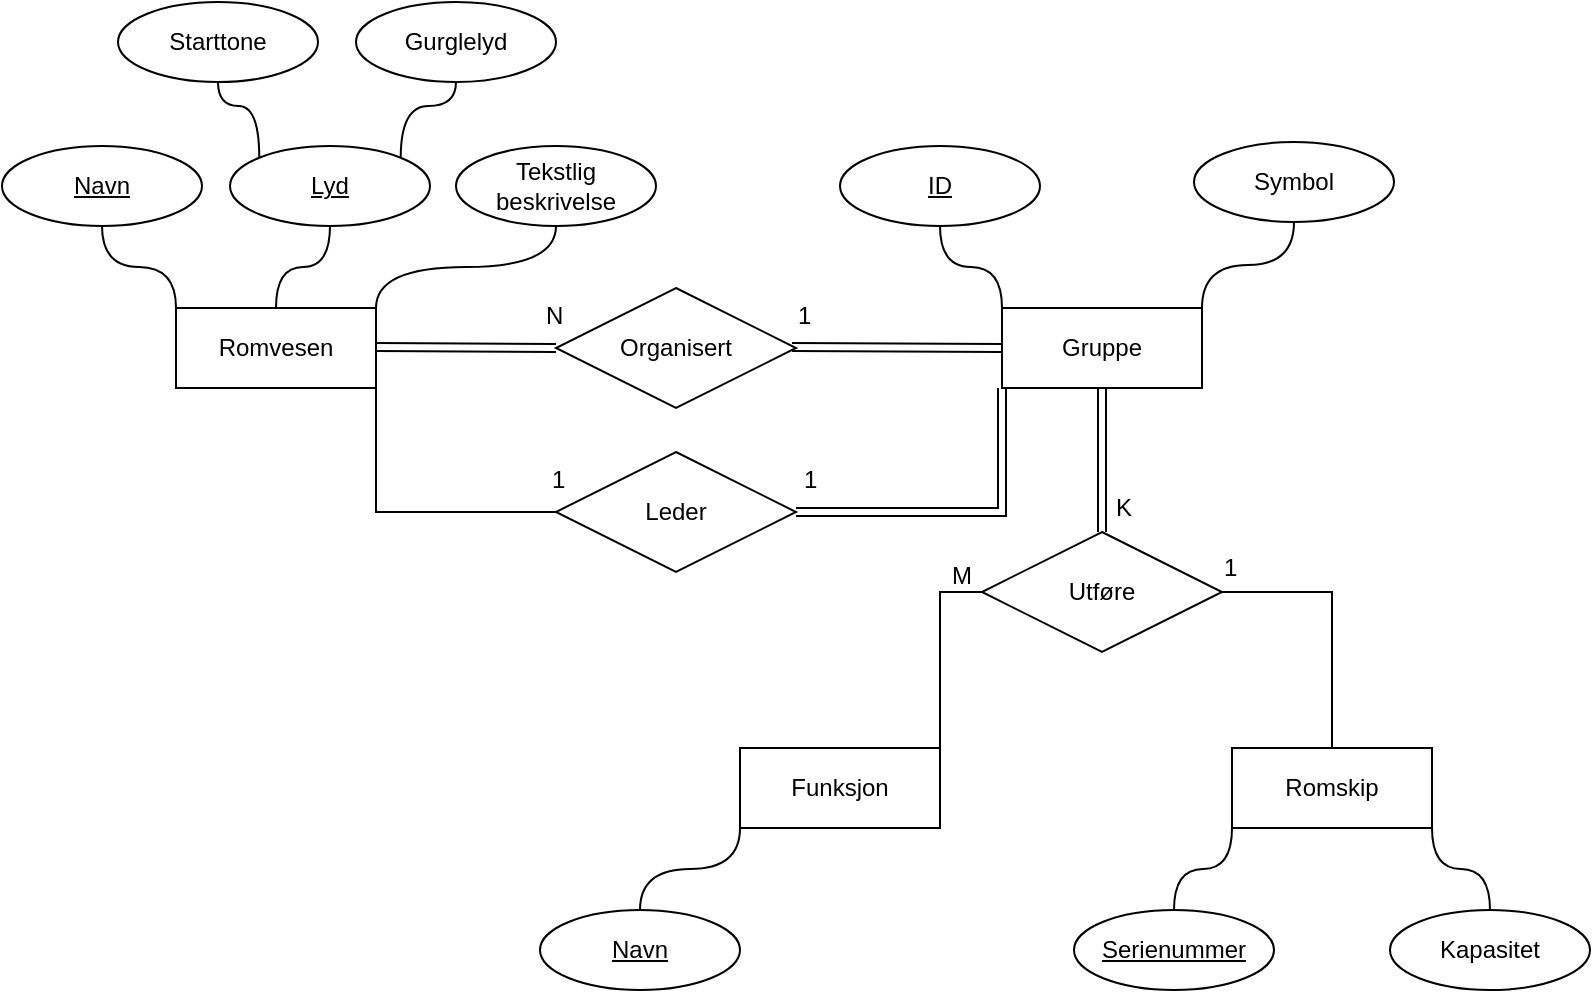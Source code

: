 <mxfile version="24.7.14">
  <diagram name="Page-1" id="t7QCLQ34AmDFl4Hu9N5t">
    <mxGraphModel dx="954" dy="727" grid="0" gridSize="10" guides="1" tooltips="1" connect="1" arrows="1" fold="1" page="1" pageScale="1" pageWidth="850" pageHeight="1100" math="0" shadow="0">
      <root>
        <mxCell id="0" />
        <mxCell id="1" parent="0" />
        <mxCell id="DcVrG1CXCxLwhQqXPiPs-3" style="edgeStyle=orthogonalEdgeStyle;rounded=0;orthogonalLoop=1;jettySize=auto;html=1;exitX=0;exitY=0;exitDx=0;exitDy=0;entryX=0.5;entryY=1;entryDx=0;entryDy=0;endArrow=none;endFill=0;curved=1;" edge="1" parent="1" source="DcVrG1CXCxLwhQqXPiPs-1" target="DcVrG1CXCxLwhQqXPiPs-2">
          <mxGeometry relative="1" as="geometry" />
        </mxCell>
        <mxCell id="DcVrG1CXCxLwhQqXPiPs-6" style="edgeStyle=orthogonalEdgeStyle;rounded=0;orthogonalLoop=1;jettySize=auto;html=1;exitX=0.5;exitY=0;exitDx=0;exitDy=0;entryX=0.5;entryY=1;entryDx=0;entryDy=0;endArrow=none;endFill=0;curved=1;" edge="1" parent="1" source="DcVrG1CXCxLwhQqXPiPs-1" target="DcVrG1CXCxLwhQqXPiPs-5">
          <mxGeometry relative="1" as="geometry" />
        </mxCell>
        <mxCell id="DcVrG1CXCxLwhQqXPiPs-12" style="edgeStyle=orthogonalEdgeStyle;rounded=0;orthogonalLoop=1;jettySize=auto;html=1;exitX=1;exitY=0;exitDx=0;exitDy=0;entryX=0.5;entryY=1;entryDx=0;entryDy=0;curved=1;endArrow=none;endFill=0;" edge="1" parent="1" source="DcVrG1CXCxLwhQqXPiPs-1" target="DcVrG1CXCxLwhQqXPiPs-11">
          <mxGeometry relative="1" as="geometry" />
        </mxCell>
        <mxCell id="DcVrG1CXCxLwhQqXPiPs-31" style="edgeStyle=orthogonalEdgeStyle;rounded=0;orthogonalLoop=1;jettySize=auto;html=1;exitX=1;exitY=1;exitDx=0;exitDy=0;entryX=0;entryY=0.5;entryDx=0;entryDy=0;endArrow=none;endFill=0;" edge="1" parent="1" source="DcVrG1CXCxLwhQqXPiPs-1" target="DcVrG1CXCxLwhQqXPiPs-28">
          <mxGeometry relative="1" as="geometry" />
        </mxCell>
        <mxCell id="DcVrG1CXCxLwhQqXPiPs-1" value="Romvesen" style="whiteSpace=wrap;html=1;align=center;" vertex="1" parent="1">
          <mxGeometry x="96" y="253" width="100" height="40" as="geometry" />
        </mxCell>
        <mxCell id="DcVrG1CXCxLwhQqXPiPs-2" value="Navn" style="ellipse;whiteSpace=wrap;html=1;align=center;fontStyle=4;" vertex="1" parent="1">
          <mxGeometry x="9" y="172" width="100" height="40" as="geometry" />
        </mxCell>
        <mxCell id="DcVrG1CXCxLwhQqXPiPs-8" style="edgeStyle=orthogonalEdgeStyle;rounded=0;orthogonalLoop=1;jettySize=auto;html=1;exitX=0;exitY=0;exitDx=0;exitDy=0;entryX=0.5;entryY=1;entryDx=0;entryDy=0;endArrow=none;endFill=0;curved=1;" edge="1" parent="1" source="DcVrG1CXCxLwhQqXPiPs-5" target="DcVrG1CXCxLwhQqXPiPs-7">
          <mxGeometry relative="1" as="geometry" />
        </mxCell>
        <mxCell id="DcVrG1CXCxLwhQqXPiPs-10" style="edgeStyle=orthogonalEdgeStyle;rounded=0;orthogonalLoop=1;jettySize=auto;html=1;exitX=1;exitY=0;exitDx=0;exitDy=0;curved=1;endArrow=none;endFill=0;" edge="1" parent="1" source="DcVrG1CXCxLwhQqXPiPs-5" target="DcVrG1CXCxLwhQqXPiPs-9">
          <mxGeometry relative="1" as="geometry" />
        </mxCell>
        <mxCell id="DcVrG1CXCxLwhQqXPiPs-5" value="Lyd" style="ellipse;whiteSpace=wrap;html=1;align=center;fontStyle=4;" vertex="1" parent="1">
          <mxGeometry x="123" y="172" width="100" height="40" as="geometry" />
        </mxCell>
        <mxCell id="DcVrG1CXCxLwhQqXPiPs-7" value="Starttone" style="ellipse;whiteSpace=wrap;html=1;align=center;" vertex="1" parent="1">
          <mxGeometry x="67" y="100" width="100" height="40" as="geometry" />
        </mxCell>
        <mxCell id="DcVrG1CXCxLwhQqXPiPs-9" value="Gurglelyd" style="ellipse;whiteSpace=wrap;html=1;align=center;" vertex="1" parent="1">
          <mxGeometry x="186" y="100" width="100" height="40" as="geometry" />
        </mxCell>
        <mxCell id="DcVrG1CXCxLwhQqXPiPs-11" value="Tekstlig beskrivelse" style="ellipse;whiteSpace=wrap;html=1;align=center;" vertex="1" parent="1">
          <mxGeometry x="236" y="172" width="100" height="40" as="geometry" />
        </mxCell>
        <mxCell id="DcVrG1CXCxLwhQqXPiPs-25" style="edgeStyle=orthogonalEdgeStyle;rounded=0;orthogonalLoop=1;jettySize=auto;html=1;exitX=0;exitY=0;exitDx=0;exitDy=0;entryX=0.5;entryY=1;entryDx=0;entryDy=0;curved=1;endArrow=none;endFill=0;" edge="1" parent="1" source="DcVrG1CXCxLwhQqXPiPs-13" target="DcVrG1CXCxLwhQqXPiPs-24">
          <mxGeometry relative="1" as="geometry" />
        </mxCell>
        <mxCell id="DcVrG1CXCxLwhQqXPiPs-27" style="edgeStyle=orthogonalEdgeStyle;rounded=0;orthogonalLoop=1;jettySize=auto;html=1;exitX=1;exitY=0;exitDx=0;exitDy=0;entryX=0.5;entryY=1;entryDx=0;entryDy=0;endArrow=none;endFill=0;curved=1;" edge="1" parent="1" source="DcVrG1CXCxLwhQqXPiPs-13" target="DcVrG1CXCxLwhQqXPiPs-26">
          <mxGeometry relative="1" as="geometry" />
        </mxCell>
        <mxCell id="DcVrG1CXCxLwhQqXPiPs-30" style="edgeStyle=orthogonalEdgeStyle;rounded=0;orthogonalLoop=1;jettySize=auto;html=1;exitX=0;exitY=1;exitDx=0;exitDy=0;entryX=1;entryY=0.5;entryDx=0;entryDy=0;shape=link;" edge="1" parent="1" source="DcVrG1CXCxLwhQqXPiPs-13" target="DcVrG1CXCxLwhQqXPiPs-28">
          <mxGeometry relative="1" as="geometry" />
        </mxCell>
        <mxCell id="DcVrG1CXCxLwhQqXPiPs-47" style="edgeStyle=orthogonalEdgeStyle;rounded=0;orthogonalLoop=1;jettySize=auto;html=1;exitX=0.5;exitY=1;exitDx=0;exitDy=0;entryX=0.5;entryY=0;entryDx=0;entryDy=0;endArrow=none;endFill=0;shape=link;" edge="1" parent="1" source="DcVrG1CXCxLwhQqXPiPs-13" target="DcVrG1CXCxLwhQqXPiPs-43">
          <mxGeometry relative="1" as="geometry" />
        </mxCell>
        <mxCell id="DcVrG1CXCxLwhQqXPiPs-13" value="Gruppe" style="whiteSpace=wrap;html=1;align=center;" vertex="1" parent="1">
          <mxGeometry x="509" y="253" width="100" height="40" as="geometry" />
        </mxCell>
        <mxCell id="DcVrG1CXCxLwhQqXPiPs-14" value="Organisert" style="shape=rhombus;perimeter=rhombusPerimeter;whiteSpace=wrap;html=1;align=center;" vertex="1" parent="1">
          <mxGeometry x="286" y="243" width="120" height="60" as="geometry" />
        </mxCell>
        <mxCell id="DcVrG1CXCxLwhQqXPiPs-17" value="" style="shape=link;html=1;rounded=0;entryX=0;entryY=0.5;entryDx=0;entryDy=0;" edge="1" parent="1" target="DcVrG1CXCxLwhQqXPiPs-14">
          <mxGeometry width="100" relative="1" as="geometry">
            <mxPoint x="196" y="272.5" as="sourcePoint" />
            <mxPoint x="271" y="273" as="targetPoint" />
          </mxGeometry>
        </mxCell>
        <mxCell id="DcVrG1CXCxLwhQqXPiPs-20" value="" style="shape=link;html=1;rounded=0;entryX=0;entryY=0.5;entryDx=0;entryDy=0;" edge="1" parent="1" target="DcVrG1CXCxLwhQqXPiPs-13">
          <mxGeometry width="100" relative="1" as="geometry">
            <mxPoint x="404" y="272.5" as="sourcePoint" />
            <mxPoint x="481" y="273" as="targetPoint" />
          </mxGeometry>
        </mxCell>
        <mxCell id="DcVrG1CXCxLwhQqXPiPs-21" value="1" style="text;strokeColor=none;fillColor=none;spacingLeft=4;spacingRight=4;overflow=hidden;rotatable=0;points=[[0,0.5],[1,0.5]];portConstraint=eastwest;fontSize=12;whiteSpace=wrap;html=1;" vertex="1" parent="1">
          <mxGeometry x="401" y="243" width="40" height="30" as="geometry" />
        </mxCell>
        <mxCell id="DcVrG1CXCxLwhQqXPiPs-22" value="N" style="text;strokeColor=none;fillColor=none;spacingLeft=4;spacingRight=4;overflow=hidden;rotatable=0;points=[[0,0.5],[1,0.5]];portConstraint=eastwest;fontSize=12;whiteSpace=wrap;html=1;" vertex="1" parent="1">
          <mxGeometry x="275" y="243" width="40" height="30" as="geometry" />
        </mxCell>
        <mxCell id="DcVrG1CXCxLwhQqXPiPs-24" value="ID" style="ellipse;whiteSpace=wrap;html=1;align=center;fontStyle=4;" vertex="1" parent="1">
          <mxGeometry x="428" y="172" width="100" height="40" as="geometry" />
        </mxCell>
        <mxCell id="DcVrG1CXCxLwhQqXPiPs-26" value="Symbol" style="ellipse;whiteSpace=wrap;html=1;align=center;" vertex="1" parent="1">
          <mxGeometry x="605" y="170" width="100" height="40" as="geometry" />
        </mxCell>
        <mxCell id="DcVrG1CXCxLwhQqXPiPs-28" value="Leder" style="shape=rhombus;perimeter=rhombusPerimeter;whiteSpace=wrap;html=1;align=center;" vertex="1" parent="1">
          <mxGeometry x="286" y="325" width="120" height="60" as="geometry" />
        </mxCell>
        <mxCell id="DcVrG1CXCxLwhQqXPiPs-32" value="1" style="text;strokeColor=none;fillColor=none;spacingLeft=4;spacingRight=4;overflow=hidden;rotatable=0;points=[[0,0.5],[1,0.5]];portConstraint=eastwest;fontSize=12;whiteSpace=wrap;html=1;" vertex="1" parent="1">
          <mxGeometry x="404" y="325" width="40" height="30" as="geometry" />
        </mxCell>
        <mxCell id="DcVrG1CXCxLwhQqXPiPs-33" value="1" style="text;strokeColor=none;fillColor=none;spacingLeft=4;spacingRight=4;overflow=hidden;rotatable=0;points=[[0,0.5],[1,0.5]];portConstraint=eastwest;fontSize=12;whiteSpace=wrap;html=1;" vertex="1" parent="1">
          <mxGeometry x="278" y="325" width="40" height="30" as="geometry" />
        </mxCell>
        <mxCell id="DcVrG1CXCxLwhQqXPiPs-37" style="edgeStyle=orthogonalEdgeStyle;rounded=0;orthogonalLoop=1;jettySize=auto;html=1;exitX=0;exitY=1;exitDx=0;exitDy=0;entryX=0.5;entryY=0;entryDx=0;entryDy=0;endArrow=none;endFill=0;curved=1;" edge="1" parent="1" source="DcVrG1CXCxLwhQqXPiPs-35" target="DcVrG1CXCxLwhQqXPiPs-36">
          <mxGeometry relative="1" as="geometry" />
        </mxCell>
        <mxCell id="DcVrG1CXCxLwhQqXPiPs-39" style="edgeStyle=orthogonalEdgeStyle;rounded=0;orthogonalLoop=1;jettySize=auto;html=1;exitX=1;exitY=1;exitDx=0;exitDy=0;endArrow=none;endFill=0;curved=1;" edge="1" parent="1" source="DcVrG1CXCxLwhQqXPiPs-35" target="DcVrG1CXCxLwhQqXPiPs-38">
          <mxGeometry relative="1" as="geometry" />
        </mxCell>
        <mxCell id="DcVrG1CXCxLwhQqXPiPs-46" style="edgeStyle=orthogonalEdgeStyle;rounded=0;orthogonalLoop=1;jettySize=auto;html=1;exitX=0.5;exitY=0;exitDx=0;exitDy=0;entryX=1;entryY=0.5;entryDx=0;entryDy=0;endArrow=none;endFill=0;" edge="1" parent="1" source="DcVrG1CXCxLwhQqXPiPs-35" target="DcVrG1CXCxLwhQqXPiPs-43">
          <mxGeometry relative="1" as="geometry" />
        </mxCell>
        <mxCell id="DcVrG1CXCxLwhQqXPiPs-35" value="Romskip" style="whiteSpace=wrap;html=1;align=center;" vertex="1" parent="1">
          <mxGeometry x="624" y="473" width="100" height="40" as="geometry" />
        </mxCell>
        <mxCell id="DcVrG1CXCxLwhQqXPiPs-36" value="Serienummer" style="ellipse;whiteSpace=wrap;html=1;align=center;fontStyle=4;" vertex="1" parent="1">
          <mxGeometry x="545" y="554" width="100" height="40" as="geometry" />
        </mxCell>
        <mxCell id="DcVrG1CXCxLwhQqXPiPs-38" value="Kapasitet" style="ellipse;whiteSpace=wrap;html=1;align=center;" vertex="1" parent="1">
          <mxGeometry x="703" y="554" width="100" height="40" as="geometry" />
        </mxCell>
        <mxCell id="DcVrG1CXCxLwhQqXPiPs-42" style="edgeStyle=orthogonalEdgeStyle;rounded=0;orthogonalLoop=1;jettySize=auto;html=1;exitX=0;exitY=1;exitDx=0;exitDy=0;entryX=0.5;entryY=0;entryDx=0;entryDy=0;endArrow=none;endFill=0;curved=1;" edge="1" parent="1" source="DcVrG1CXCxLwhQqXPiPs-40" target="DcVrG1CXCxLwhQqXPiPs-41">
          <mxGeometry relative="1" as="geometry" />
        </mxCell>
        <mxCell id="DcVrG1CXCxLwhQqXPiPs-45" style="edgeStyle=orthogonalEdgeStyle;rounded=0;orthogonalLoop=1;jettySize=auto;html=1;exitX=1;exitY=0;exitDx=0;exitDy=0;entryX=0;entryY=0.5;entryDx=0;entryDy=0;endArrow=none;endFill=0;" edge="1" parent="1" source="DcVrG1CXCxLwhQqXPiPs-40" target="DcVrG1CXCxLwhQqXPiPs-43">
          <mxGeometry relative="1" as="geometry" />
        </mxCell>
        <mxCell id="DcVrG1CXCxLwhQqXPiPs-40" value="Funksjon" style="whiteSpace=wrap;html=1;align=center;" vertex="1" parent="1">
          <mxGeometry x="378" y="473" width="100" height="40" as="geometry" />
        </mxCell>
        <mxCell id="DcVrG1CXCxLwhQqXPiPs-41" value="Navn" style="ellipse;whiteSpace=wrap;html=1;align=center;fontStyle=4;" vertex="1" parent="1">
          <mxGeometry x="278" y="554" width="100" height="40" as="geometry" />
        </mxCell>
        <mxCell id="DcVrG1CXCxLwhQqXPiPs-43" value="Utføre" style="shape=rhombus;perimeter=rhombusPerimeter;whiteSpace=wrap;html=1;align=center;" vertex="1" parent="1">
          <mxGeometry x="499" y="365" width="120" height="60" as="geometry" />
        </mxCell>
        <mxCell id="DcVrG1CXCxLwhQqXPiPs-48" value="1" style="text;strokeColor=none;fillColor=none;spacingLeft=4;spacingRight=4;overflow=hidden;rotatable=0;points=[[0,0.5],[1,0.5]];portConstraint=eastwest;fontSize=12;whiteSpace=wrap;html=1;" vertex="1" parent="1">
          <mxGeometry x="614" y="369" width="40" height="30" as="geometry" />
        </mxCell>
        <mxCell id="DcVrG1CXCxLwhQqXPiPs-49" value="M" style="text;strokeColor=none;fillColor=none;spacingLeft=4;spacingRight=4;overflow=hidden;rotatable=0;points=[[0,0.5],[1,0.5]];portConstraint=eastwest;fontSize=12;whiteSpace=wrap;html=1;" vertex="1" parent="1">
          <mxGeometry x="478" y="373" width="40" height="30" as="geometry" />
        </mxCell>
        <mxCell id="DcVrG1CXCxLwhQqXPiPs-50" value="K" style="text;strokeColor=none;fillColor=none;spacingLeft=4;spacingRight=4;overflow=hidden;rotatable=0;points=[[0,0.5],[1,0.5]];portConstraint=eastwest;fontSize=12;whiteSpace=wrap;html=1;" vertex="1" parent="1">
          <mxGeometry x="560" y="339" width="40" height="30" as="geometry" />
        </mxCell>
      </root>
    </mxGraphModel>
  </diagram>
</mxfile>
